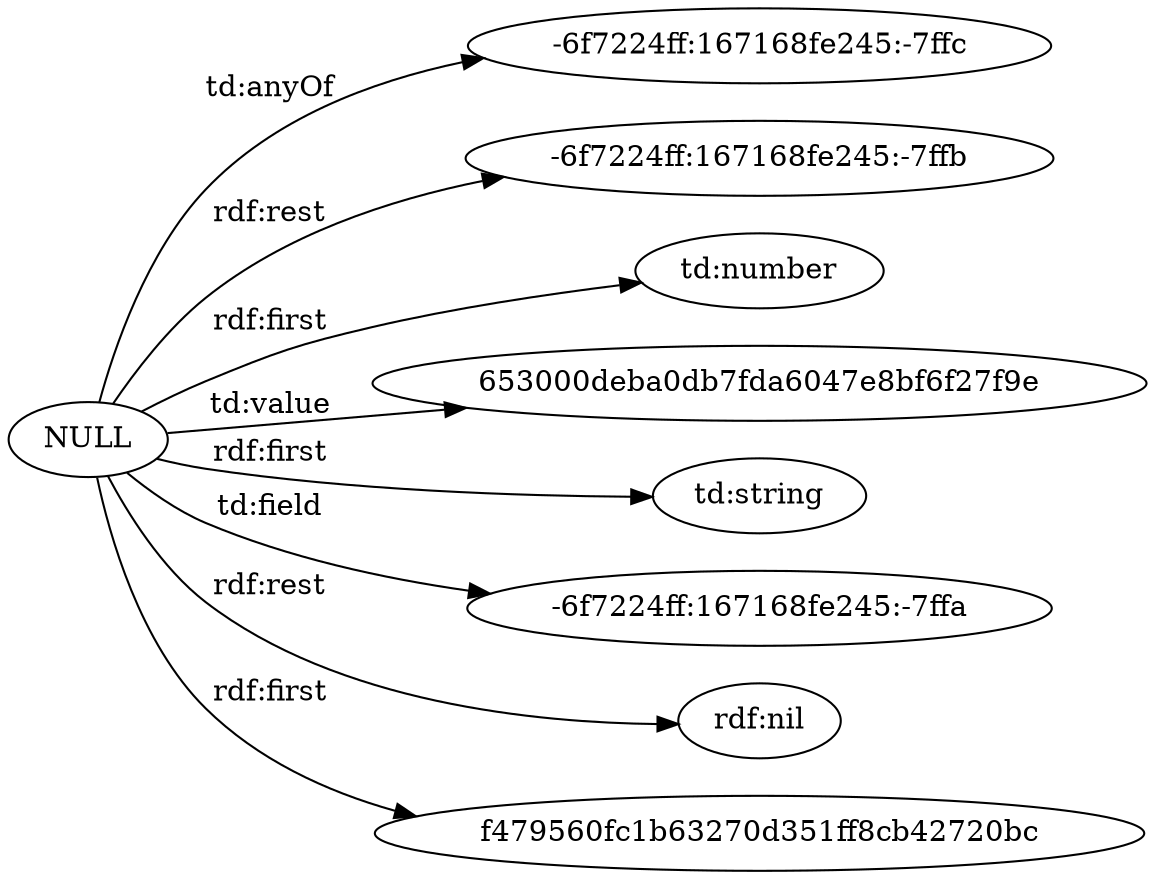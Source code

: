 digraph ar2dtool_diagram { 
rankdir=LR;
size="1501"
	"NULL" -> "-6f7224ff:167168fe245:-7ffc" [ label = "td:anyOf" ];
	"NULL" -> "-6f7224ff:167168fe245:-7ffb" [ label = "rdf:rest" ];
	"NULL" -> "td:number" [ label = "rdf:first" ];
	"NULL" -> "653000deba0db7fda6047e8bf6f27f9e" [ label = "td:value" ];
	"NULL" -> "td:string" [ label = "rdf:first" ];
	"NULL" -> "-6f7224ff:167168fe245:-7ffa" [ label = "td:field" ];
	"NULL" -> "rdf:nil" [ label = "rdf:rest" ];
	"NULL" -> "f479560fc1b63270d351ff8cb42720bc" [ label = "rdf:first" ];

}

